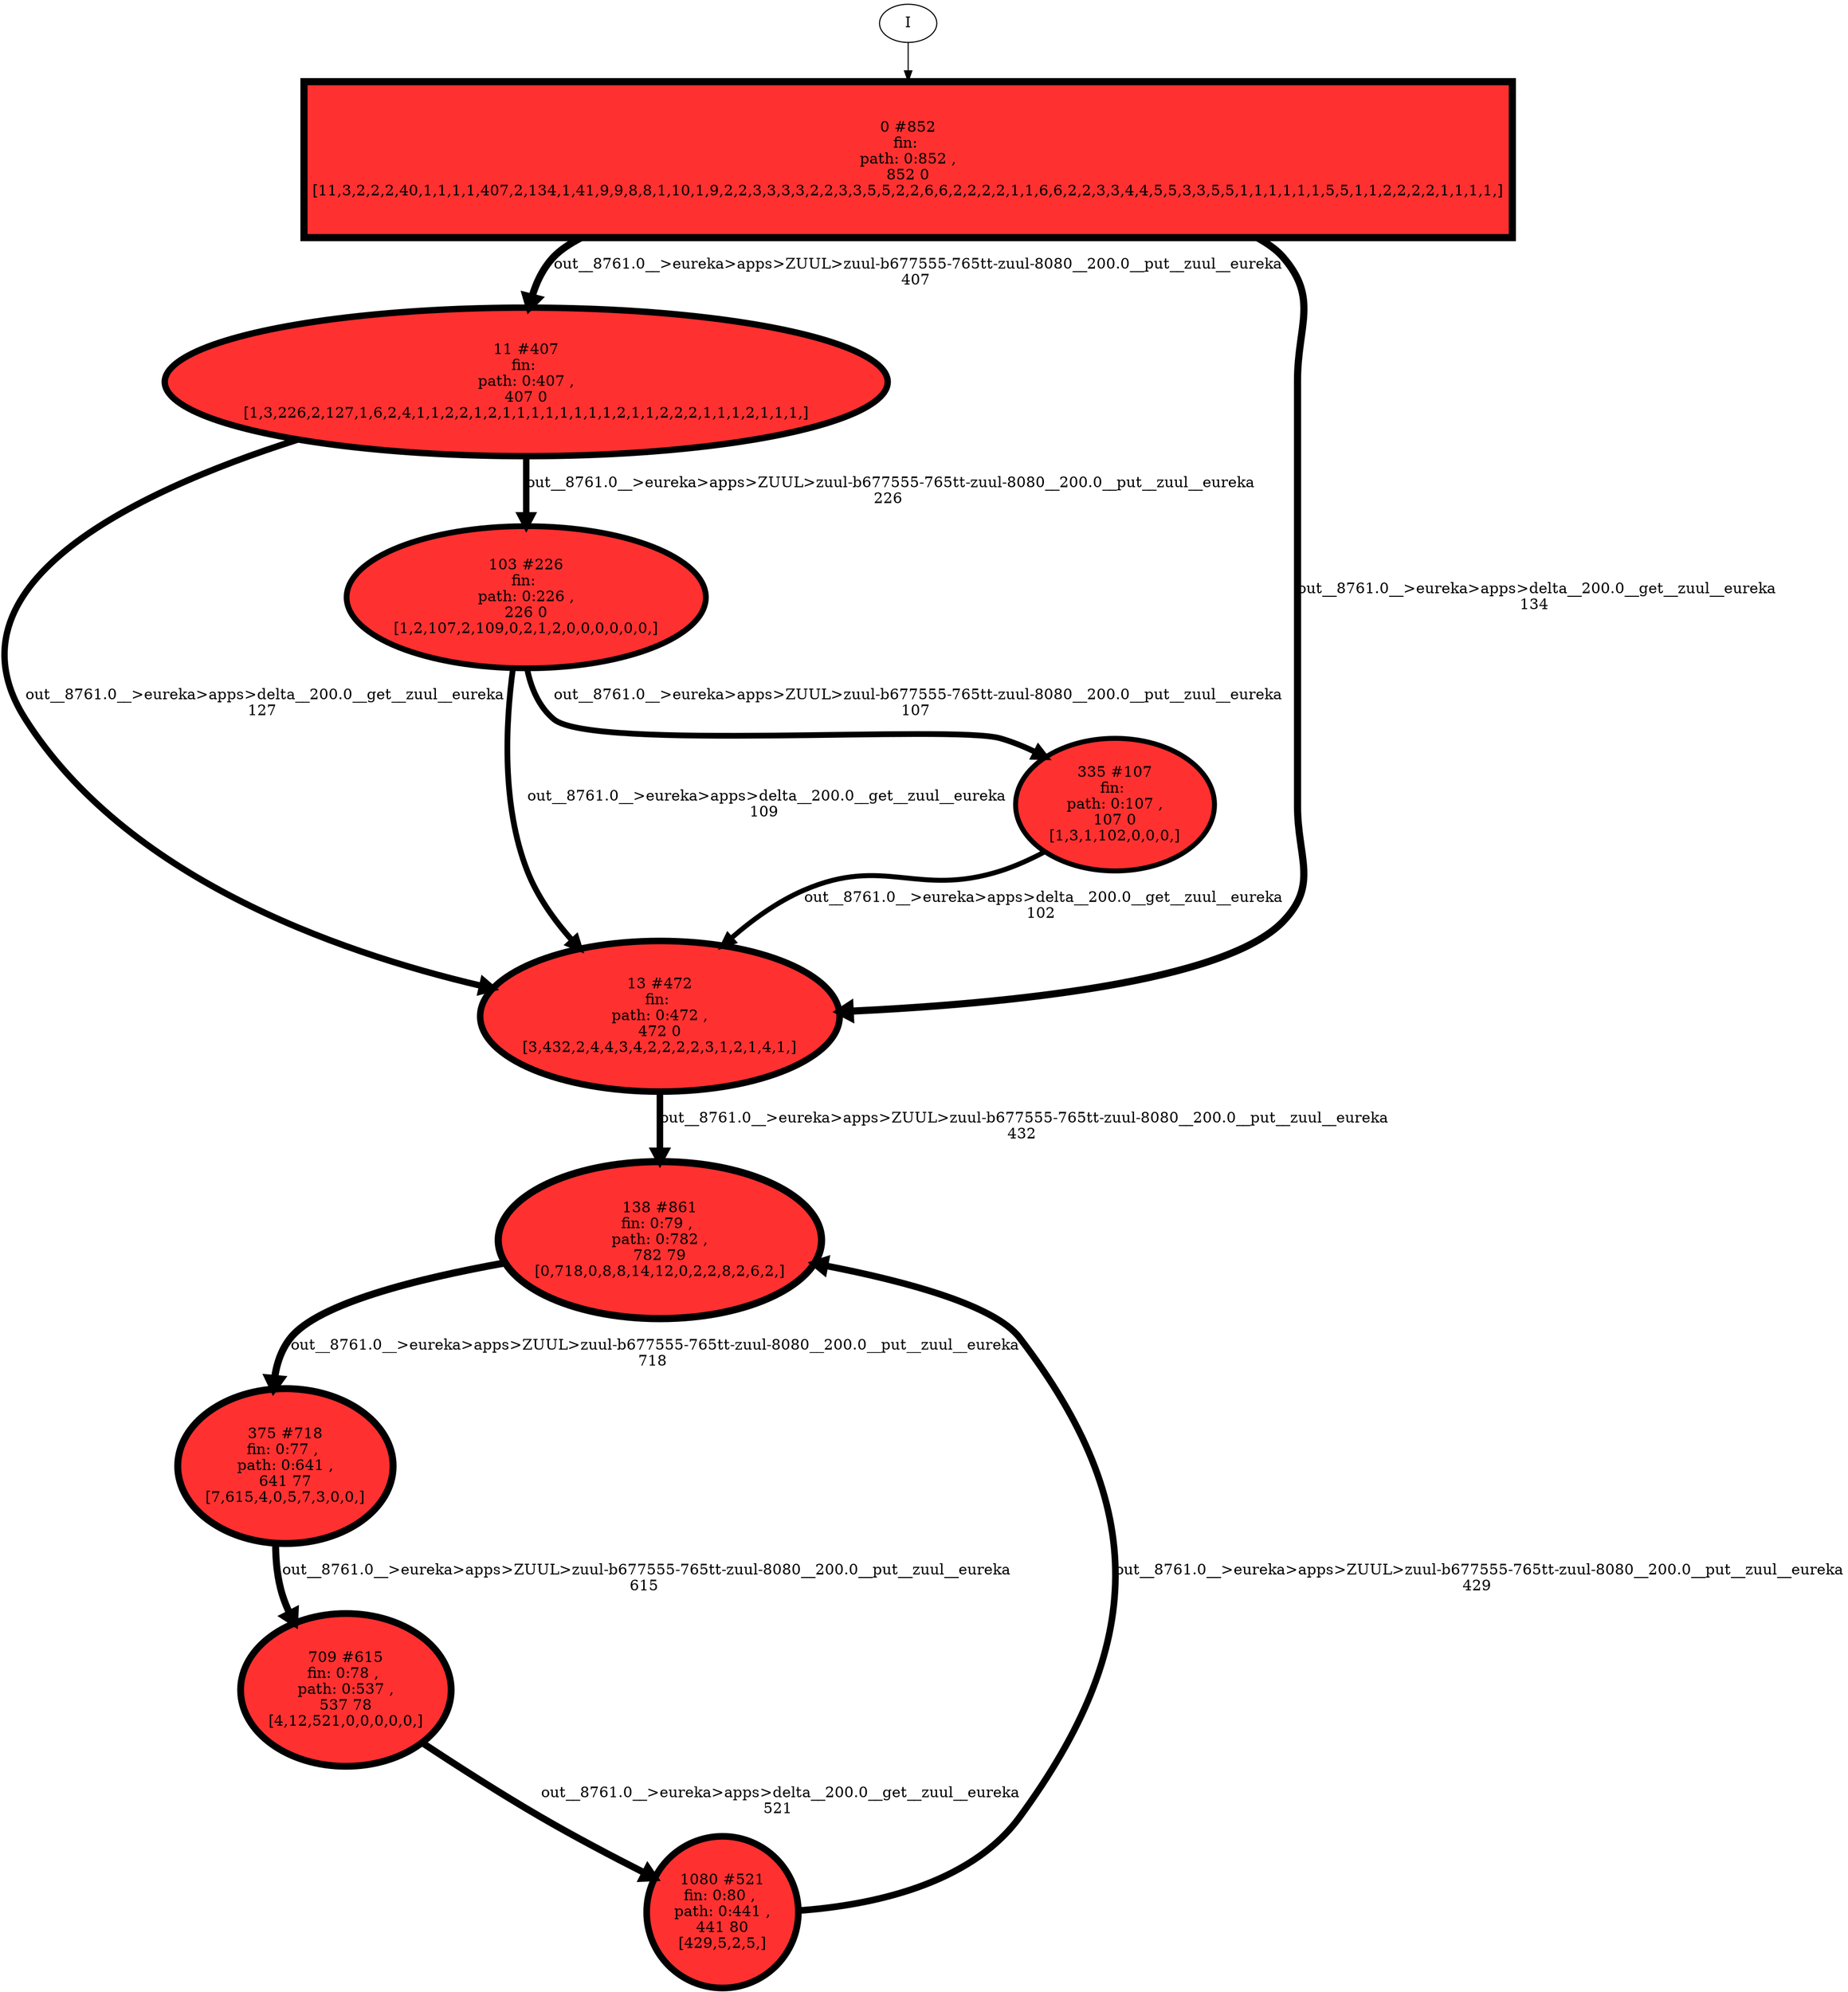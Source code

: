 // produced with flexfringe // 
digraph DFA {
	0 [label="root" shape=box];
		I -> 0;
	0 [ label="0 #852
fin: 
 path: 0:852 , 
852 0
[11,3,2,2,2,40,1,1,1,1,407,2,134,1,41,9,9,8,8,1,10,1,9,2,2,3,3,3,3,2,2,3,3,5,5,2,2,6,6,2,2,2,2,1,1,6,6,2,2,3,3,4,4,5,5,3,3,5,5,1,1,1,1,1,1,5,5,1,1,2,2,2,2,1,1,1,1,]" , style=filled, fillcolor="firebrick1", width=2.04753, height=2.04753, penwidth=6.74876];
		0 -> 11 [label="out__8761.0__>eureka>apps>ZUUL>zuul-b677555-765tt-zuul-8080__200.0__put__zuul__eureka
407 " , penwidth=6.74876 ];
		0 -> 13 [label="out__8761.0__>eureka>apps>delta__200.0__get__zuul__eureka
134 " , penwidth=6.74876 ];
	11 [ label="11 #407
fin: 
 path: 0:407 , 
407 0
[1,3,226,2,127,1,6,2,4,1,1,2,2,1,2,1,1,1,1,1,1,1,1,2,1,1,2,2,2,1,1,1,2,1,1,1,]" , style=filled, fillcolor="firebrick1", width=1.94752, height=1.94752, penwidth=6.01127];
		11 -> 103 [label="out__8761.0__>eureka>apps>ZUUL>zuul-b677555-765tt-zuul-8080__200.0__put__zuul__eureka
226 " , penwidth=6.01127 ];
		11 -> 13 [label="out__8761.0__>eureka>apps>delta__200.0__get__zuul__eureka
127 " , penwidth=6.01127 ];
	13 [ label="13 #472
fin: 
 path: 0:472 , 
472 0
[3,432,2,4,4,3,4,2,2,2,2,3,1,2,1,4,1,]" , style=filled, fillcolor="firebrick1", width=1.96838, height=1.96838, penwidth=6.1591];
		13 -> 138 [label="out__8761.0__>eureka>apps>ZUUL>zuul-b677555-765tt-zuul-8080__200.0__put__zuul__eureka
432 " , penwidth=6.1591 ];
	103 [ label="103 #226
fin: 
 path: 0:226 , 
226 0
[1,2,107,2,109,0,2,1,2,0,0,0,0,0,0,]" , style=filled, fillcolor="firebrick1", width=1.86019, height=1.86019, penwidth=5.42495];
		103 -> 335 [label="out__8761.0__>eureka>apps>ZUUL>zuul-b677555-765tt-zuul-8080__200.0__put__zuul__eureka
107 " , penwidth=5.42495 ];
		103 -> 13 [label="out__8761.0__>eureka>apps>delta__200.0__get__zuul__eureka
109 " , penwidth=5.42495 ];
	138 [ label="138 #861
fin: 0:79 , 
 path: 0:782 , 
782 79
[0,718,0,8,8,14,12,0,2,2,8,2,6,2,]" , style=filled, fillcolor="firebrick1", width=2.04889, height=2.04889, penwidth=6.75926];
		138 -> 375 [label="out__8761.0__>eureka>apps>ZUUL>zuul-b677555-765tt-zuul-8080__200.0__put__zuul__eureka
718 " , penwidth=6.75926 ];
	335 [ label="335 #107
fin: 
 path: 0:107 , 
107 0
[1,3,1,102,0,0,0,]" , style=filled, fillcolor="firebrick1", width=1.73733, height=1.73733, penwidth=4.68213];
		335 -> 13 [label="out__8761.0__>eureka>apps>delta__200.0__get__zuul__eureka
102 " , penwidth=4.68213 ];
	375 [ label="375 #718
fin: 0:77 , 
 path: 0:641 , 
641 77
[7,615,4,0,5,7,3,0,0,]" , style=filled, fillcolor="firebrick1", width=2.02523, height=2.02523, penwidth=6.57786];
		375 -> 709 [label="out__8761.0__>eureka>apps>ZUUL>zuul-b677555-765tt-zuul-8080__200.0__put__zuul__eureka
615 " , penwidth=6.57786 ];
	709 [ label="709 #615
fin: 0:78 , 
 path: 0:537 , 
537 78
[4,12,521,0,0,0,0,0,]" , style=filled, fillcolor="firebrick1", width=2.00462, height=2.00462, penwidth=6.42325];
		709 -> 1080 [label="out__8761.0__>eureka>apps>delta__200.0__get__zuul__eureka
521 " , penwidth=6.42325 ];
	1080 [ label="1080 #521
fin: 0:80 , 
 path: 0:441 , 
441 80
[429,5,2,5,]" , style=filled, fillcolor="firebrick1", width=1.98206, height=1.98206, penwidth=6.25767];
		1080 -> 138 [label="out__8761.0__>eureka>apps>ZUUL>zuul-b677555-765tt-zuul-8080__200.0__put__zuul__eureka
429 " , penwidth=6.25767 ];
}

